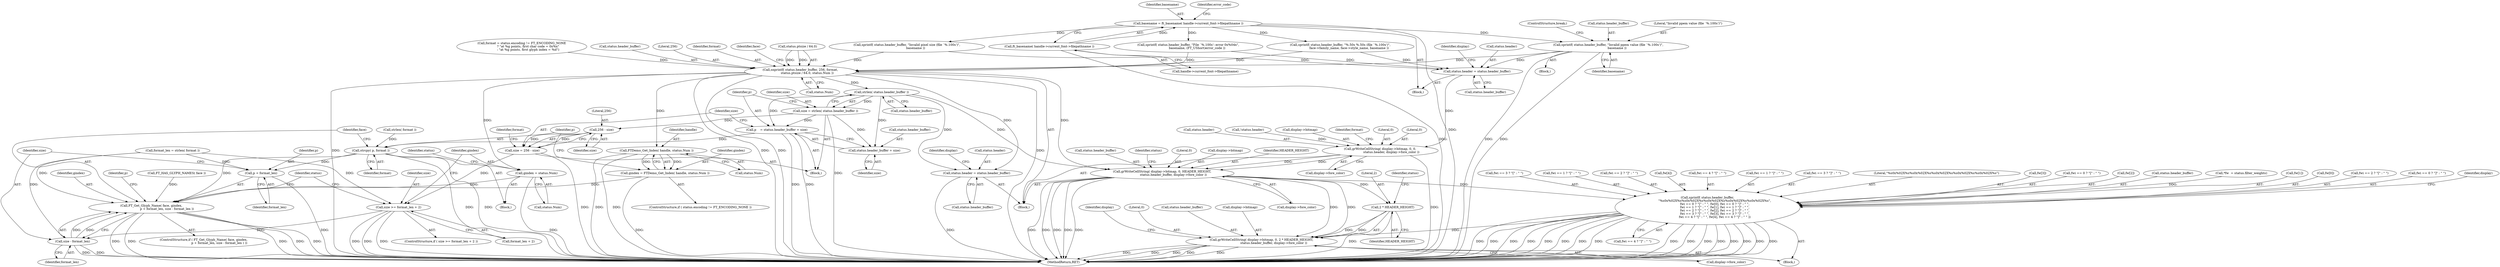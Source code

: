 digraph "0_savannah_b995299b73ba4cd259f221f500d4e63095508bec_3@API" {
"1000163" [label="(Call,sprintf( status.header_buffer, \"Invalid ppem value (file `%.100s')\",\n                  basename ))"];
"1000129" [label="(Call,basename = ft_basename( handle->current_font->filepathname ))"];
"1000131" [label="(Call,ft_basename( handle->current_font->filepathname ))"];
"1000181" [label="(Call,status.header = status.header_buffer)"];
"1000188" [label="(Call,grWriteCellString( display->bitmap, 0, 0,\n                       status.header, display->fore_color ))"];
"1000306" [label="(Call,grWriteCellString( display->bitmap, 0, HEADER_HEIGHT,\n                       status.header_buffer, display->fore_color ))"];
"1000335" [label="(Call,sprintf( status.header_buffer,\n               \"%s0x%02X%s%s0x%02X%s%s0x%02X%s%s0x%02X%s%s0x%02X%s\",\n               fwi == 0 ? \"[\" : \" \", fw[0], fwi == 0 ? \"]\" : \" \",\n               fwi == 1 ? \"[\" : \" \", fw[1], fwi == 1 ? \"]\" : \" \",\n               fwi == 2 ? \"[\" : \" \", fw[2], fwi == 2 ? \"]\" : \" \",\n               fwi == 3 ? \"[\" : \" \", fw[3], fwi == 3 ? \"]\" : \" \",\n               fwi == 4 ? \"[\" : \" \", fw[4], fwi == 4 ? \"]\" : \" \" ))"];
"1000415" [label="(Call,grWriteCellString( display->bitmap, 0, 2 * HEADER_HEIGHT,\n                         status.header_buffer, display->fore_color ))"];
"1000420" [label="(Call,2 * HEADER_HEIGHT)"];
"1000210" [label="(Call,snprintf( status.header_buffer, 256, format,\n              status.ptsize / 64.0, status.Num ))"];
"1000234" [label="(Call,strlen( status.header_buffer ))"];
"1000232" [label="(Call,size = strlen( status.header_buffer ))"];
"1000238" [label="(Call,p    = status.header_buffer + size)"];
"1000282" [label="(Call,strcpy( p, format ))"];
"1000286" [label="(Call,FT_Get_Glyph_Name( face, gindex,\n                                p + format_len, size - format_len ))"];
"1000289" [label="(Call,p + format_len)"];
"1000240" [label="(Call,status.header_buffer + size)"];
"1000247" [label="(Call,256 - size)"];
"1000245" [label="(Call,size = 256 - size)"];
"1000258" [label="(Call,size >= format_len + 2)"];
"1000292" [label="(Call,size - format_len)"];
"1000299" [label="(Call,status.header = status.header_buffer)"];
"1000264" [label="(Call,gindex = status.Num)"];
"1000277" [label="(Call,FTDemo_Get_Index( handle, status.Num ))"];
"1000275" [label="(Call,gindex = FTDemo_Get_Index( handle, status.Num ))"];
"1000249" [label="(Identifier,size)"];
"1000189" [label="(Call,display->bitmap)"];
"1000265" [label="(Identifier,gindex)"];
"1000391" [label="(Call,fw[3])"];
"1000308" [label="(Identifier,display)"];
"1000235" [label="(Call,status.header_buffer)"];
"1000340" [label="(Call,fwi == 0 ? \"[\" : \" \")"];
"1000197" [label="(Call,display->fore_color)"];
"1000288" [label="(Identifier,gindex)"];
"1000286" [label="(Call,FT_Get_Glyph_Name( face, gindex,\n                                p + format_len, size - format_len ))"];
"1000293" [label="(Identifier,size)"];
"1000376" [label="(Call,fw[2])"];
"1000131" [label="(Call,ft_basename( handle->current_font->filepathname ))"];
"1000128" [label="(Block,)"];
"1000415" [label="(Call,grWriteCellString( display->bitmap, 0, 2 * HEADER_HEIGHT,\n                         status.header_buffer, display->fore_color ))"];
"1000336" [label="(Call,status.header_buffer)"];
"1000330" [label="(Call,*fw  = status.filter_weights)"];
"1000139" [label="(Block,)"];
"1000188" [label="(Call,grWriteCellString( display->bitmap, 0, 0,\n                       status.header, display->fore_color ))"];
"1000290" [label="(Identifier,p)"];
"1000433" [label="(MethodReturn,RET)"];
"1000361" [label="(Call,fw[1])"];
"1000285" [label="(ControlStructure,if ( FT_Get_Glyph_Name( face, gindex,\n                                p + format_len, size - format_len ) ))"];
"1000226" [label="(Identifier,face)"];
"1000307" [label="(Call,display->bitmap)"];
"1000277" [label="(Call,FTDemo_Get_Index( handle, status.Num ))"];
"1000102" [label="(Block,)"];
"1000182" [label="(Call,status.header)"];
"1000421" [label="(Literal,2)"];
"1000232" [label="(Call,size = strlen( status.header_buffer ))"];
"1000297" [label="(Identifier,p)"];
"1000266" [label="(Call,status.Num)"];
"1000275" [label="(Call,gindex = FTDemo_Get_Index( handle, status.Num ))"];
"1000253" [label="(Call,format_len = strlen( format ))"];
"1000311" [label="(Identifier,HEADER_HEIGHT)"];
"1000255" [label="(Call,strlen( format ))"];
"1000422" [label="(Identifier,HEADER_HEIGHT)"];
"1000346" [label="(Call,fw[0])"];
"1000322" [label="(Block,)"];
"1000370" [label="(Call,fwi == 2 ? \"[\" : \" \")"];
"1000227" [label="(Block,)"];
"1000216" [label="(Call,status.ptsize / 64.0)"];
"1000349" [label="(Call,fwi == 0 ? \"]\" : \" \")"];
"1000200" [label="(Call,format = status.encoding != FT_ENCODING_NONE\n             ? \"at %g points, first char code = 0x%x\"\n             : \"at %g points, first glyph index = %d\")"];
"1000246" [label="(Identifier,size)"];
"1000238" [label="(Call,p    = status.header_buffer + size)"];
"1000259" [label="(Identifier,size)"];
"1000201" [label="(Identifier,format)"];
"1000234" [label="(Call,strlen( status.header_buffer ))"];
"1000169" [label="(ControlStructure,break;)"];
"1000164" [label="(Call,status.header_buffer)"];
"1000132" [label="(Call,handle->current_font->filepathname)"];
"1000292" [label="(Call,size - format_len)"];
"1000417" [label="(Identifier,display)"];
"1000130" [label="(Identifier,basename)"];
"1000385" [label="(Call,fwi == 3 ? \"[\" : \" \")"];
"1000312" [label="(Call,status.header_buffer)"];
"1000279" [label="(Call,status.Num)"];
"1000355" [label="(Call,fwi == 1 ? \"[\" : \" \")"];
"1000244" [label="(Identifier,size)"];
"1000315" [label="(Call,display->fore_color)"];
"1000221" [label="(Call,status.Num)"];
"1000299" [label="(Call,status.header = status.header_buffer)"];
"1000264" [label="(Call,gindex = status.Num)"];
"1000426" [label="(Call,display->fore_color)"];
"1000240" [label="(Call,status.header_buffer + size)"];
"1000141" [label="(Call,sprintf( status.header_buffer, \"%.50s %.50s (file `%.100s')\",\n                  face->family_name, face->style_name, basename ))"];
"1000193" [label="(Literal,0)"];
"1000379" [label="(Call,fwi == 2 ? \"]\" : \" \")"];
"1000431" [label="(Identifier,display)"];
"1000300" [label="(Call,status.header)"];
"1000276" [label="(Identifier,gindex)"];
"1000129" [label="(Call,basename = ft_basename( handle->current_font->filepathname ))"];
"1000190" [label="(Identifier,display)"];
"1000320" [label="(Identifier,status)"];
"1000419" [label="(Literal,0)"];
"1000257" [label="(ControlStructure,if ( size >= format_len + 2 ))"];
"1000211" [label="(Call,status.header_buffer)"];
"1000406" [label="(Call,fw[4])"];
"1000263" [label="(Block,)"];
"1000241" [label="(Call,status.header_buffer)"];
"1000272" [label="(Identifier,status)"];
"1000294" [label="(Identifier,format_len)"];
"1000400" [label="(Call,fwi == 4 ? \"[\" : \" \")"];
"1000335" [label="(Call,sprintf( status.header_buffer,\n               \"%s0x%02X%s%s0x%02X%s%s0x%02X%s%s0x%02X%s%s0x%02X%s\",\n               fwi == 0 ? \"[\" : \" \", fw[0], fwi == 0 ? \"]\" : \" \",\n               fwi == 1 ? \"[\" : \" \", fw[1], fwi == 1 ? \"]\" : \" \",\n               fwi == 2 ? \"[\" : \" \", fw[2], fwi == 2 ? \"]\" : \" \",\n               fwi == 3 ? \"[\" : \" \", fw[3], fwi == 3 ? \"]\" : \" \",\n               fwi == 4 ? \"[\" : \" \", fw[4], fwi == 4 ? \"]\" : \" \" ))"];
"1000239" [label="(Identifier,p)"];
"1000192" [label="(Literal,0)"];
"1000310" [label="(Literal,0)"];
"1000210" [label="(Call,snprintf( status.header_buffer, 256, format,\n              status.ptsize / 64.0, status.Num ))"];
"1000185" [label="(Call,status.header_buffer)"];
"1000364" [label="(Call,fwi == 1 ? \"]\" : \" \")"];
"1000214" [label="(Literal,256)"];
"1000233" [label="(Identifier,size)"];
"1000423" [label="(Call,status.header_buffer)"];
"1000155" [label="(Call,sprintf( status.header_buffer, \"Invalid pixel size (file `%.100s')\",\n                  basename ))"];
"1000171" [label="(Call,sprintf( status.header_buffer, \"File `%.100s': error 0x%04x\",\n                  basename, (FT_UShort)error_code ))"];
"1000248" [label="(Literal,256)"];
"1000420" [label="(Call,2 * HEADER_HEIGHT)"];
"1000247" [label="(Call,256 - size)"];
"1000283" [label="(Identifier,p)"];
"1000138" [label="(Identifier,error_code)"];
"1000394" [label="(Call,fwi == 3 ? \"]\" : \" \")"];
"1000291" [label="(Identifier,format_len)"];
"1000163" [label="(Call,sprintf( status.header_buffer, \"Invalid ppem value (file `%.100s')\",\n                  basename ))"];
"1000303" [label="(Call,status.header_buffer)"];
"1000278" [label="(Identifier,handle)"];
"1000167" [label="(Literal,\"Invalid ppem value (file `%.100s')\")"];
"1000251" [label="(Identifier,format)"];
"1000194" [label="(Call,status.header)"];
"1000225" [label="(Call,FT_HAS_GLYPH_NAMES( face ))"];
"1000124" [label="(Call,!status.header)"];
"1000284" [label="(Identifier,format)"];
"1000258" [label="(Call,size >= format_len + 2)"];
"1000424" [label="(Identifier,status)"];
"1000260" [label="(Call,format_len + 2)"];
"1000168" [label="(Identifier,basename)"];
"1000301" [label="(Identifier,status)"];
"1000306" [label="(Call,grWriteCellString( display->bitmap, 0, HEADER_HEIGHT,\n                       status.header_buffer, display->fore_color ))"];
"1000269" [label="(ControlStructure,if ( status.encoding != FT_ENCODING_NONE ))"];
"1000282" [label="(Call,strcpy( p, format ))"];
"1000287" [label="(Identifier,face)"];
"1000339" [label="(Literal,\"%s0x%02X%s%s0x%02X%s%s0x%02X%s%s0x%02X%s%s0x%02X%s\")"];
"1000289" [label="(Call,p + format_len)"];
"1000181" [label="(Call,status.header = status.header_buffer)"];
"1000245" [label="(Call,size = 256 - size)"];
"1000416" [label="(Call,display->bitmap)"];
"1000409" [label="(Call,fwi == 4 ? \"]\" : \" \")"];
"1000215" [label="(Identifier,format)"];
"1000163" -> "1000139"  [label="AST: "];
"1000163" -> "1000168"  [label="CFG: "];
"1000164" -> "1000163"  [label="AST: "];
"1000167" -> "1000163"  [label="AST: "];
"1000168" -> "1000163"  [label="AST: "];
"1000169" -> "1000163"  [label="CFG: "];
"1000163" -> "1000433"  [label="DDG: "];
"1000163" -> "1000433"  [label="DDG: "];
"1000129" -> "1000163"  [label="DDG: "];
"1000163" -> "1000181"  [label="DDG: "];
"1000163" -> "1000210"  [label="DDG: "];
"1000129" -> "1000128"  [label="AST: "];
"1000129" -> "1000131"  [label="CFG: "];
"1000130" -> "1000129"  [label="AST: "];
"1000131" -> "1000129"  [label="AST: "];
"1000138" -> "1000129"  [label="CFG: "];
"1000129" -> "1000433"  [label="DDG: "];
"1000131" -> "1000129"  [label="DDG: "];
"1000129" -> "1000141"  [label="DDG: "];
"1000129" -> "1000155"  [label="DDG: "];
"1000129" -> "1000171"  [label="DDG: "];
"1000131" -> "1000132"  [label="CFG: "];
"1000132" -> "1000131"  [label="AST: "];
"1000131" -> "1000433"  [label="DDG: "];
"1000181" -> "1000128"  [label="AST: "];
"1000181" -> "1000185"  [label="CFG: "];
"1000182" -> "1000181"  [label="AST: "];
"1000185" -> "1000181"  [label="AST: "];
"1000190" -> "1000181"  [label="CFG: "];
"1000155" -> "1000181"  [label="DDG: "];
"1000171" -> "1000181"  [label="DDG: "];
"1000141" -> "1000181"  [label="DDG: "];
"1000181" -> "1000188"  [label="DDG: "];
"1000188" -> "1000102"  [label="AST: "];
"1000188" -> "1000197"  [label="CFG: "];
"1000189" -> "1000188"  [label="AST: "];
"1000192" -> "1000188"  [label="AST: "];
"1000193" -> "1000188"  [label="AST: "];
"1000194" -> "1000188"  [label="AST: "];
"1000197" -> "1000188"  [label="AST: "];
"1000201" -> "1000188"  [label="CFG: "];
"1000188" -> "1000433"  [label="DDG: "];
"1000124" -> "1000188"  [label="DDG: "];
"1000188" -> "1000306"  [label="DDG: "];
"1000188" -> "1000306"  [label="DDG: "];
"1000306" -> "1000102"  [label="AST: "];
"1000306" -> "1000315"  [label="CFG: "];
"1000307" -> "1000306"  [label="AST: "];
"1000310" -> "1000306"  [label="AST: "];
"1000311" -> "1000306"  [label="AST: "];
"1000312" -> "1000306"  [label="AST: "];
"1000315" -> "1000306"  [label="AST: "];
"1000320" -> "1000306"  [label="CFG: "];
"1000306" -> "1000433"  [label="DDG: "];
"1000306" -> "1000433"  [label="DDG: "];
"1000306" -> "1000433"  [label="DDG: "];
"1000306" -> "1000433"  [label="DDG: "];
"1000306" -> "1000433"  [label="DDG: "];
"1000210" -> "1000306"  [label="DDG: "];
"1000234" -> "1000306"  [label="DDG: "];
"1000306" -> "1000335"  [label="DDG: "];
"1000306" -> "1000415"  [label="DDG: "];
"1000306" -> "1000415"  [label="DDG: "];
"1000306" -> "1000420"  [label="DDG: "];
"1000335" -> "1000322"  [label="AST: "];
"1000335" -> "1000409"  [label="CFG: "];
"1000336" -> "1000335"  [label="AST: "];
"1000339" -> "1000335"  [label="AST: "];
"1000340" -> "1000335"  [label="AST: "];
"1000346" -> "1000335"  [label="AST: "];
"1000349" -> "1000335"  [label="AST: "];
"1000355" -> "1000335"  [label="AST: "];
"1000361" -> "1000335"  [label="AST: "];
"1000364" -> "1000335"  [label="AST: "];
"1000370" -> "1000335"  [label="AST: "];
"1000376" -> "1000335"  [label="AST: "];
"1000379" -> "1000335"  [label="AST: "];
"1000385" -> "1000335"  [label="AST: "];
"1000391" -> "1000335"  [label="AST: "];
"1000394" -> "1000335"  [label="AST: "];
"1000400" -> "1000335"  [label="AST: "];
"1000406" -> "1000335"  [label="AST: "];
"1000409" -> "1000335"  [label="AST: "];
"1000417" -> "1000335"  [label="CFG: "];
"1000335" -> "1000433"  [label="DDG: "];
"1000335" -> "1000433"  [label="DDG: "];
"1000335" -> "1000433"  [label="DDG: "];
"1000335" -> "1000433"  [label="DDG: "];
"1000335" -> "1000433"  [label="DDG: "];
"1000335" -> "1000433"  [label="DDG: "];
"1000335" -> "1000433"  [label="DDG: "];
"1000335" -> "1000433"  [label="DDG: "];
"1000335" -> "1000433"  [label="DDG: "];
"1000335" -> "1000433"  [label="DDG: "];
"1000335" -> "1000433"  [label="DDG: "];
"1000335" -> "1000433"  [label="DDG: "];
"1000335" -> "1000433"  [label="DDG: "];
"1000335" -> "1000433"  [label="DDG: "];
"1000335" -> "1000433"  [label="DDG: "];
"1000335" -> "1000433"  [label="DDG: "];
"1000330" -> "1000335"  [label="DDG: "];
"1000335" -> "1000415"  [label="DDG: "];
"1000415" -> "1000322"  [label="AST: "];
"1000415" -> "1000426"  [label="CFG: "];
"1000416" -> "1000415"  [label="AST: "];
"1000419" -> "1000415"  [label="AST: "];
"1000420" -> "1000415"  [label="AST: "];
"1000423" -> "1000415"  [label="AST: "];
"1000426" -> "1000415"  [label="AST: "];
"1000431" -> "1000415"  [label="CFG: "];
"1000415" -> "1000433"  [label="DDG: "];
"1000415" -> "1000433"  [label="DDG: "];
"1000415" -> "1000433"  [label="DDG: "];
"1000415" -> "1000433"  [label="DDG: "];
"1000415" -> "1000433"  [label="DDG: "];
"1000420" -> "1000415"  [label="DDG: "];
"1000420" -> "1000415"  [label="DDG: "];
"1000420" -> "1000422"  [label="CFG: "];
"1000421" -> "1000420"  [label="AST: "];
"1000422" -> "1000420"  [label="AST: "];
"1000424" -> "1000420"  [label="CFG: "];
"1000420" -> "1000433"  [label="DDG: "];
"1000210" -> "1000102"  [label="AST: "];
"1000210" -> "1000221"  [label="CFG: "];
"1000211" -> "1000210"  [label="AST: "];
"1000214" -> "1000210"  [label="AST: "];
"1000215" -> "1000210"  [label="AST: "];
"1000216" -> "1000210"  [label="AST: "];
"1000221" -> "1000210"  [label="AST: "];
"1000226" -> "1000210"  [label="CFG: "];
"1000210" -> "1000433"  [label="DDG: "];
"1000210" -> "1000433"  [label="DDG: "];
"1000210" -> "1000433"  [label="DDG: "];
"1000210" -> "1000433"  [label="DDG: "];
"1000155" -> "1000210"  [label="DDG: "];
"1000171" -> "1000210"  [label="DDG: "];
"1000141" -> "1000210"  [label="DDG: "];
"1000200" -> "1000210"  [label="DDG: "];
"1000216" -> "1000210"  [label="DDG: "];
"1000216" -> "1000210"  [label="DDG: "];
"1000210" -> "1000234"  [label="DDG: "];
"1000210" -> "1000264"  [label="DDG: "];
"1000210" -> "1000277"  [label="DDG: "];
"1000210" -> "1000299"  [label="DDG: "];
"1000234" -> "1000232"  [label="AST: "];
"1000234" -> "1000235"  [label="CFG: "];
"1000235" -> "1000234"  [label="AST: "];
"1000232" -> "1000234"  [label="CFG: "];
"1000234" -> "1000232"  [label="DDG: "];
"1000234" -> "1000238"  [label="DDG: "];
"1000234" -> "1000240"  [label="DDG: "];
"1000234" -> "1000299"  [label="DDG: "];
"1000232" -> "1000227"  [label="AST: "];
"1000233" -> "1000232"  [label="AST: "];
"1000239" -> "1000232"  [label="CFG: "];
"1000232" -> "1000433"  [label="DDG: "];
"1000232" -> "1000238"  [label="DDG: "];
"1000232" -> "1000240"  [label="DDG: "];
"1000232" -> "1000247"  [label="DDG: "];
"1000238" -> "1000227"  [label="AST: "];
"1000238" -> "1000240"  [label="CFG: "];
"1000239" -> "1000238"  [label="AST: "];
"1000240" -> "1000238"  [label="AST: "];
"1000246" -> "1000238"  [label="CFG: "];
"1000238" -> "1000433"  [label="DDG: "];
"1000238" -> "1000433"  [label="DDG: "];
"1000238" -> "1000282"  [label="DDG: "];
"1000282" -> "1000263"  [label="AST: "];
"1000282" -> "1000284"  [label="CFG: "];
"1000283" -> "1000282"  [label="AST: "];
"1000284" -> "1000282"  [label="AST: "];
"1000287" -> "1000282"  [label="CFG: "];
"1000282" -> "1000433"  [label="DDG: "];
"1000282" -> "1000433"  [label="DDG: "];
"1000255" -> "1000282"  [label="DDG: "];
"1000282" -> "1000286"  [label="DDG: "];
"1000282" -> "1000289"  [label="DDG: "];
"1000286" -> "1000285"  [label="AST: "];
"1000286" -> "1000292"  [label="CFG: "];
"1000287" -> "1000286"  [label="AST: "];
"1000288" -> "1000286"  [label="AST: "];
"1000289" -> "1000286"  [label="AST: "];
"1000292" -> "1000286"  [label="AST: "];
"1000297" -> "1000286"  [label="CFG: "];
"1000301" -> "1000286"  [label="CFG: "];
"1000286" -> "1000433"  [label="DDG: "];
"1000286" -> "1000433"  [label="DDG: "];
"1000286" -> "1000433"  [label="DDG: "];
"1000286" -> "1000433"  [label="DDG: "];
"1000286" -> "1000433"  [label="DDG: "];
"1000225" -> "1000286"  [label="DDG: "];
"1000264" -> "1000286"  [label="DDG: "];
"1000275" -> "1000286"  [label="DDG: "];
"1000253" -> "1000286"  [label="DDG: "];
"1000292" -> "1000286"  [label="DDG: "];
"1000292" -> "1000286"  [label="DDG: "];
"1000289" -> "1000291"  [label="CFG: "];
"1000290" -> "1000289"  [label="AST: "];
"1000291" -> "1000289"  [label="AST: "];
"1000293" -> "1000289"  [label="CFG: "];
"1000289" -> "1000433"  [label="DDG: "];
"1000253" -> "1000289"  [label="DDG: "];
"1000240" -> "1000244"  [label="CFG: "];
"1000241" -> "1000240"  [label="AST: "];
"1000244" -> "1000240"  [label="AST: "];
"1000247" -> "1000245"  [label="AST: "];
"1000247" -> "1000249"  [label="CFG: "];
"1000248" -> "1000247"  [label="AST: "];
"1000249" -> "1000247"  [label="AST: "];
"1000245" -> "1000247"  [label="CFG: "];
"1000247" -> "1000245"  [label="DDG: "];
"1000247" -> "1000245"  [label="DDG: "];
"1000245" -> "1000227"  [label="AST: "];
"1000246" -> "1000245"  [label="AST: "];
"1000251" -> "1000245"  [label="CFG: "];
"1000245" -> "1000433"  [label="DDG: "];
"1000245" -> "1000258"  [label="DDG: "];
"1000258" -> "1000257"  [label="AST: "];
"1000258" -> "1000260"  [label="CFG: "];
"1000259" -> "1000258"  [label="AST: "];
"1000260" -> "1000258"  [label="AST: "];
"1000265" -> "1000258"  [label="CFG: "];
"1000301" -> "1000258"  [label="CFG: "];
"1000258" -> "1000433"  [label="DDG: "];
"1000258" -> "1000433"  [label="DDG: "];
"1000258" -> "1000433"  [label="DDG: "];
"1000253" -> "1000258"  [label="DDG: "];
"1000258" -> "1000292"  [label="DDG: "];
"1000292" -> "1000294"  [label="CFG: "];
"1000293" -> "1000292"  [label="AST: "];
"1000294" -> "1000292"  [label="AST: "];
"1000292" -> "1000433"  [label="DDG: "];
"1000292" -> "1000433"  [label="DDG: "];
"1000253" -> "1000292"  [label="DDG: "];
"1000299" -> "1000102"  [label="AST: "];
"1000299" -> "1000303"  [label="CFG: "];
"1000300" -> "1000299"  [label="AST: "];
"1000303" -> "1000299"  [label="AST: "];
"1000308" -> "1000299"  [label="CFG: "];
"1000299" -> "1000433"  [label="DDG: "];
"1000264" -> "1000263"  [label="AST: "];
"1000264" -> "1000266"  [label="CFG: "];
"1000265" -> "1000264"  [label="AST: "];
"1000266" -> "1000264"  [label="AST: "];
"1000272" -> "1000264"  [label="CFG: "];
"1000264" -> "1000433"  [label="DDG: "];
"1000277" -> "1000275"  [label="AST: "];
"1000277" -> "1000279"  [label="CFG: "];
"1000278" -> "1000277"  [label="AST: "];
"1000279" -> "1000277"  [label="AST: "];
"1000275" -> "1000277"  [label="CFG: "];
"1000277" -> "1000433"  [label="DDG: "];
"1000277" -> "1000433"  [label="DDG: "];
"1000277" -> "1000275"  [label="DDG: "];
"1000277" -> "1000275"  [label="DDG: "];
"1000275" -> "1000269"  [label="AST: "];
"1000276" -> "1000275"  [label="AST: "];
"1000283" -> "1000275"  [label="CFG: "];
"1000275" -> "1000433"  [label="DDG: "];
}
